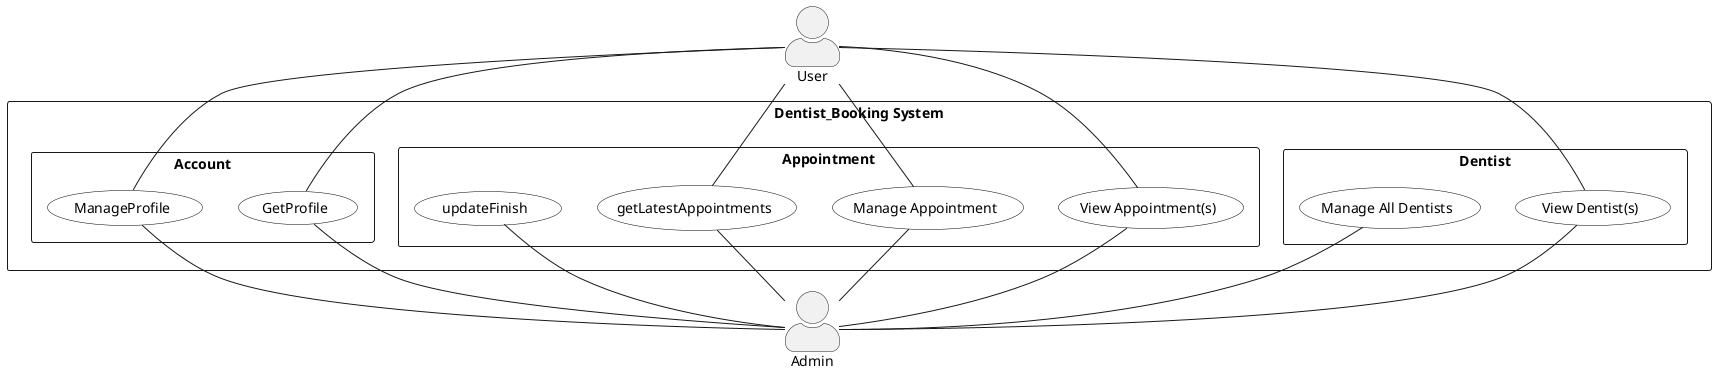 @startuml

top to bottom direction

skinparam actorStyle awesome
skinparam usecase {
    BackgroundColor White
    BorderColor Black
}

actor User
rectangle "Dentist_Booking System" {
    rectangle "Dentist" {
        usecase "View Dentist(s)" as VD
        usecase "Manage All Dentists" as MAD
    }
    ' rectangle "Middleware" {
    '     usecase "Protect" as Protect
    '     usecase "Authorize" as Authorize
    ' }
    rectangle "Appointment" {
        usecase "View Appointment(s)" as VA
        usecase "Manage Appointment" as MA
        usecase "getLatestAppointments" as GLA
        usecase "updateFinish" as UF
    }
    rectangle "Account" {
        usecase "GetProfile" as GP
        usecase "ManageProfile" as MP
    }
}

User -- VD

User -- MA
User -- VA
User -- GLA
User -- GP
User -- MP

actor Admin
VD -- Admin
MAD -- Admin
VA -- Admin
MA -- Admin
GLA -- Admin
UF -- Admin
GP -- Admin
MP -- Admin

@enduml
